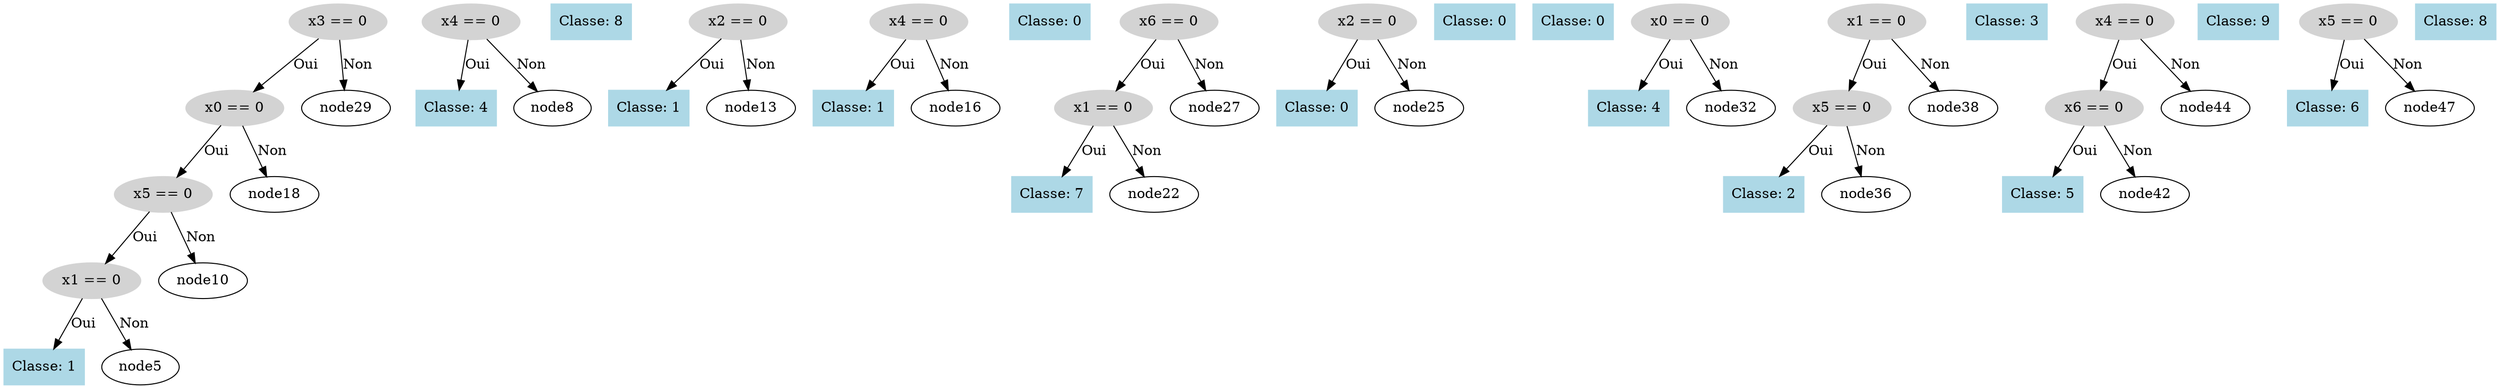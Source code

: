 digraph DecisionTree {
  node0 [label="x3 == 0", shape=ellipse, style=filled, color=lightgray];
  node0 -> node1 [label="Oui"];
  node1 [label="x0 == 0", shape=ellipse, style=filled, color=lightgray];
  node1 -> node2 [label="Oui"];
  node2 [label="x5 == 0", shape=ellipse, style=filled, color=lightgray];
  node2 -> node3 [label="Oui"];
  node3 [label="x1 == 0", shape=ellipse, style=filled, color=lightgray];
  node3 -> node4 [label="Oui"];
  node4 [label="Classe: 1", shape=box, style=filled, color=lightblue];
  node3 -> node5 [label="Non"];
  node6 [label="x4 == 0", shape=ellipse, style=filled, color=lightgray];
  node6 -> node7 [label="Oui"];
  node7 [label="Classe: 4", shape=box, style=filled, color=lightblue];
  node6 -> node8 [label="Non"];
  node9 [label="Classe: 8", shape=box, style=filled, color=lightblue];
  node2 -> node10 [label="Non"];
  node11 [label="x2 == 0", shape=ellipse, style=filled, color=lightgray];
  node11 -> node12 [label="Oui"];
  node12 [label="Classe: 1", shape=box, style=filled, color=lightblue];
  node11 -> node13 [label="Non"];
  node14 [label="x4 == 0", shape=ellipse, style=filled, color=lightgray];
  node14 -> node15 [label="Oui"];
  node15 [label="Classe: 1", shape=box, style=filled, color=lightblue];
  node14 -> node16 [label="Non"];
  node17 [label="Classe: 0", shape=box, style=filled, color=lightblue];
  node1 -> node18 [label="Non"];
  node19 [label="x6 == 0", shape=ellipse, style=filled, color=lightgray];
  node19 -> node20 [label="Oui"];
  node20 [label="x1 == 0", shape=ellipse, style=filled, color=lightgray];
  node20 -> node21 [label="Oui"];
  node21 [label="Classe: 7", shape=box, style=filled, color=lightblue];
  node20 -> node22 [label="Non"];
  node23 [label="x2 == 0", shape=ellipse, style=filled, color=lightgray];
  node23 -> node24 [label="Oui"];
  node24 [label="Classe: 0", shape=box, style=filled, color=lightblue];
  node23 -> node25 [label="Non"];
  node26 [label="Classe: 0", shape=box, style=filled, color=lightblue];
  node19 -> node27 [label="Non"];
  node28 [label="Classe: 0", shape=box, style=filled, color=lightblue];
  node0 -> node29 [label="Non"];
  node30 [label="x0 == 0", shape=ellipse, style=filled, color=lightgray];
  node30 -> node31 [label="Oui"];
  node31 [label="Classe: 4", shape=box, style=filled, color=lightblue];
  node30 -> node32 [label="Non"];
  node33 [label="x1 == 0", shape=ellipse, style=filled, color=lightgray];
  node33 -> node34 [label="Oui"];
  node34 [label="x5 == 0", shape=ellipse, style=filled, color=lightgray];
  node34 -> node35 [label="Oui"];
  node35 [label="Classe: 2", shape=box, style=filled, color=lightblue];
  node34 -> node36 [label="Non"];
  node37 [label="Classe: 3", shape=box, style=filled, color=lightblue];
  node33 -> node38 [label="Non"];
  node39 [label="x4 == 0", shape=ellipse, style=filled, color=lightgray];
  node39 -> node40 [label="Oui"];
  node40 [label="x6 == 0", shape=ellipse, style=filled, color=lightgray];
  node40 -> node41 [label="Oui"];
  node41 [label="Classe: 5", shape=box, style=filled, color=lightblue];
  node40 -> node42 [label="Non"];
  node43 [label="Classe: 9", shape=box, style=filled, color=lightblue];
  node39 -> node44 [label="Non"];
  node45 [label="x5 == 0", shape=ellipse, style=filled, color=lightgray];
  node45 -> node46 [label="Oui"];
  node46 [label="Classe: 6", shape=box, style=filled, color=lightblue];
  node45 -> node47 [label="Non"];
  node48 [label="Classe: 8", shape=box, style=filled, color=lightblue];
}
